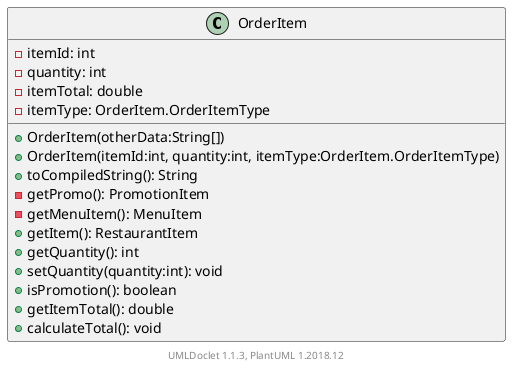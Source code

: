@startuml

    class OrderItem [[../sg/edu/ntu/scse/cz2002/features/OrderItem.html]] {
        -itemId: int
        -quantity: int
        -itemTotal: double
        -itemType: OrderItem.OrderItemType
        +OrderItem(otherData:String[])
        +OrderItem(itemId:int, quantity:int, itemType:OrderItem.OrderItemType)
        +toCompiledString(): String
        -getPromo(): PromotionItem
        -getMenuItem(): MenuItem
        +getItem(): RestaurantItem
        +getQuantity(): int
        +setQuantity(quantity:int): void
        +isPromotion(): boolean
        +getItemTotal(): double
        +calculateTotal(): void
    }


    center footer UMLDoclet 1.1.3, PlantUML 1.2018.12
@enduml
